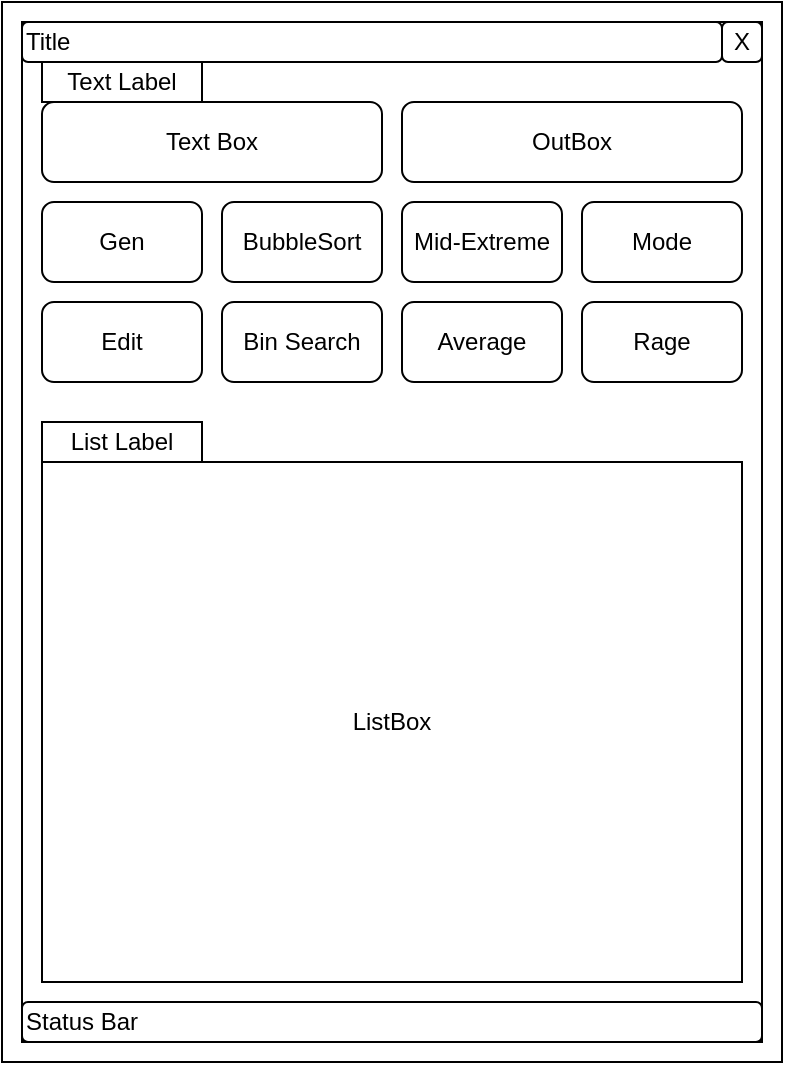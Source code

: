 <mxfile version="20.3.0" type="device"><diagram id="v05COqEaB75t44tsqtsT" name="Page-1"><mxGraphModel dx="1422" dy="865" grid="1" gridSize="10" guides="1" tooltips="1" connect="1" arrows="1" fold="1" page="1" pageScale="1" pageWidth="850" pageHeight="1100" math="0" shadow="0"><root><mxCell id="0"/><mxCell id="1" parent="0"/><mxCell id="GaBxsW8WRL1eZh0QAzhb-16" value="" style="rounded=0;whiteSpace=wrap;html=1;" parent="1" vertex="1"><mxGeometry x="30" y="30" width="390" height="530" as="geometry"/></mxCell><mxCell id="GaBxsW8WRL1eZh0QAzhb-1" value="" style="rounded=0;whiteSpace=wrap;html=1;" parent="1" vertex="1"><mxGeometry x="40" y="40" width="370" height="510" as="geometry"/></mxCell><mxCell id="GaBxsW8WRL1eZh0QAzhb-2" value="Text Box" style="rounded=1;whiteSpace=wrap;html=1;" parent="1" vertex="1"><mxGeometry x="50" y="80" width="170" height="40" as="geometry"/></mxCell><mxCell id="GaBxsW8WRL1eZh0QAzhb-3" value="Gen" style="rounded=1;whiteSpace=wrap;html=1;" parent="1" vertex="1"><mxGeometry x="50" y="130" width="80" height="40" as="geometry"/></mxCell><mxCell id="GaBxsW8WRL1eZh0QAzhb-4" value="Edit" style="rounded=1;whiteSpace=wrap;html=1;" parent="1" vertex="1"><mxGeometry x="50" y="180" width="80" height="40" as="geometry"/></mxCell><mxCell id="GaBxsW8WRL1eZh0QAzhb-5" value="BubbleSort" style="rounded=1;whiteSpace=wrap;html=1;" parent="1" vertex="1"><mxGeometry x="140" y="130" width="80" height="40" as="geometry"/></mxCell><mxCell id="GaBxsW8WRL1eZh0QAzhb-6" value="Bin Search" style="rounded=1;whiteSpace=wrap;html=1;" parent="1" vertex="1"><mxGeometry x="140" y="180" width="80" height="40" as="geometry"/></mxCell><mxCell id="GaBxsW8WRL1eZh0QAzhb-9" value="X" style="rounded=1;whiteSpace=wrap;html=1;" parent="1" vertex="1"><mxGeometry x="390" y="40" width="20" height="20" as="geometry"/></mxCell><mxCell id="GaBxsW8WRL1eZh0QAzhb-10" value="Title" style="rounded=1;whiteSpace=wrap;html=1;align=left;" parent="1" vertex="1"><mxGeometry x="40" y="40" width="350" height="20" as="geometry"/></mxCell><mxCell id="GaBxsW8WRL1eZh0QAzhb-11" value="Status Bar" style="rounded=1;whiteSpace=wrap;html=1;align=left;" parent="1" vertex="1"><mxGeometry x="40" y="530" width="370" height="20" as="geometry"/></mxCell><mxCell id="GaBxsW8WRL1eZh0QAzhb-13" value="ListBox" style="rounded=0;whiteSpace=wrap;html=1;" parent="1" vertex="1"><mxGeometry x="50" y="260" width="350" height="260" as="geometry"/></mxCell><mxCell id="GaBxsW8WRL1eZh0QAzhb-17" value="Text Label" style="rounded=0;whiteSpace=wrap;html=1;" parent="1" vertex="1"><mxGeometry x="50" y="60" width="80" height="20" as="geometry"/></mxCell><mxCell id="GaBxsW8WRL1eZh0QAzhb-18" value="List Label" style="rounded=0;whiteSpace=wrap;html=1;" parent="1" vertex="1"><mxGeometry x="50" y="240" width="80" height="20" as="geometry"/></mxCell><mxCell id="QQ_HquNGc9nCpJMvBZsz-1" value="Mid-Extreme" style="rounded=1;whiteSpace=wrap;html=1;" vertex="1" parent="1"><mxGeometry x="230" y="130" width="80" height="40" as="geometry"/></mxCell><mxCell id="QQ_HquNGc9nCpJMvBZsz-2" value="Average" style="rounded=1;whiteSpace=wrap;html=1;" vertex="1" parent="1"><mxGeometry x="230" y="180" width="80" height="40" as="geometry"/></mxCell><mxCell id="QQ_HquNGc9nCpJMvBZsz-3" value="Mode" style="rounded=1;whiteSpace=wrap;html=1;" vertex="1" parent="1"><mxGeometry x="320" y="130" width="80" height="40" as="geometry"/></mxCell><mxCell id="QQ_HquNGc9nCpJMvBZsz-4" value="Rage" style="rounded=1;whiteSpace=wrap;html=1;" vertex="1" parent="1"><mxGeometry x="320" y="180" width="80" height="40" as="geometry"/></mxCell><mxCell id="QQ_HquNGc9nCpJMvBZsz-5" value="OutBox" style="rounded=1;whiteSpace=wrap;html=1;" vertex="1" parent="1"><mxGeometry x="230" y="80" width="170" height="40" as="geometry"/></mxCell></root></mxGraphModel></diagram></mxfile>